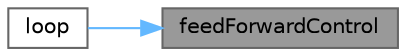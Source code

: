 digraph "feedForwardControl"
{
 // LATEX_PDF_SIZE
  bgcolor="transparent";
  edge [fontname=Helvetica,fontsize=10,labelfontname=Helvetica,labelfontsize=10];
  node [fontname=Helvetica,fontsize=10,shape=box,height=0.2,width=0.4];
  rankdir="RL";
  Node1 [label="feedForwardControl",height=0.2,width=0.4,color="gray40", fillcolor="grey60", style="filled", fontcolor="black",tooltip="Controll the motors that makes the car move arrcording to the forward variable."];
  Node1 -> Node2 [dir="back",color="steelblue1",style="solid"];
  Node2 [label="loop",height=0.2,width=0.4,color="grey40", fillcolor="white", style="filled",URL="$slave_8ino.html#afe461d27b9c48d5921c00d521181f12f",tooltip="This is the function that update the bluetooth data and controlls the car."];
}
